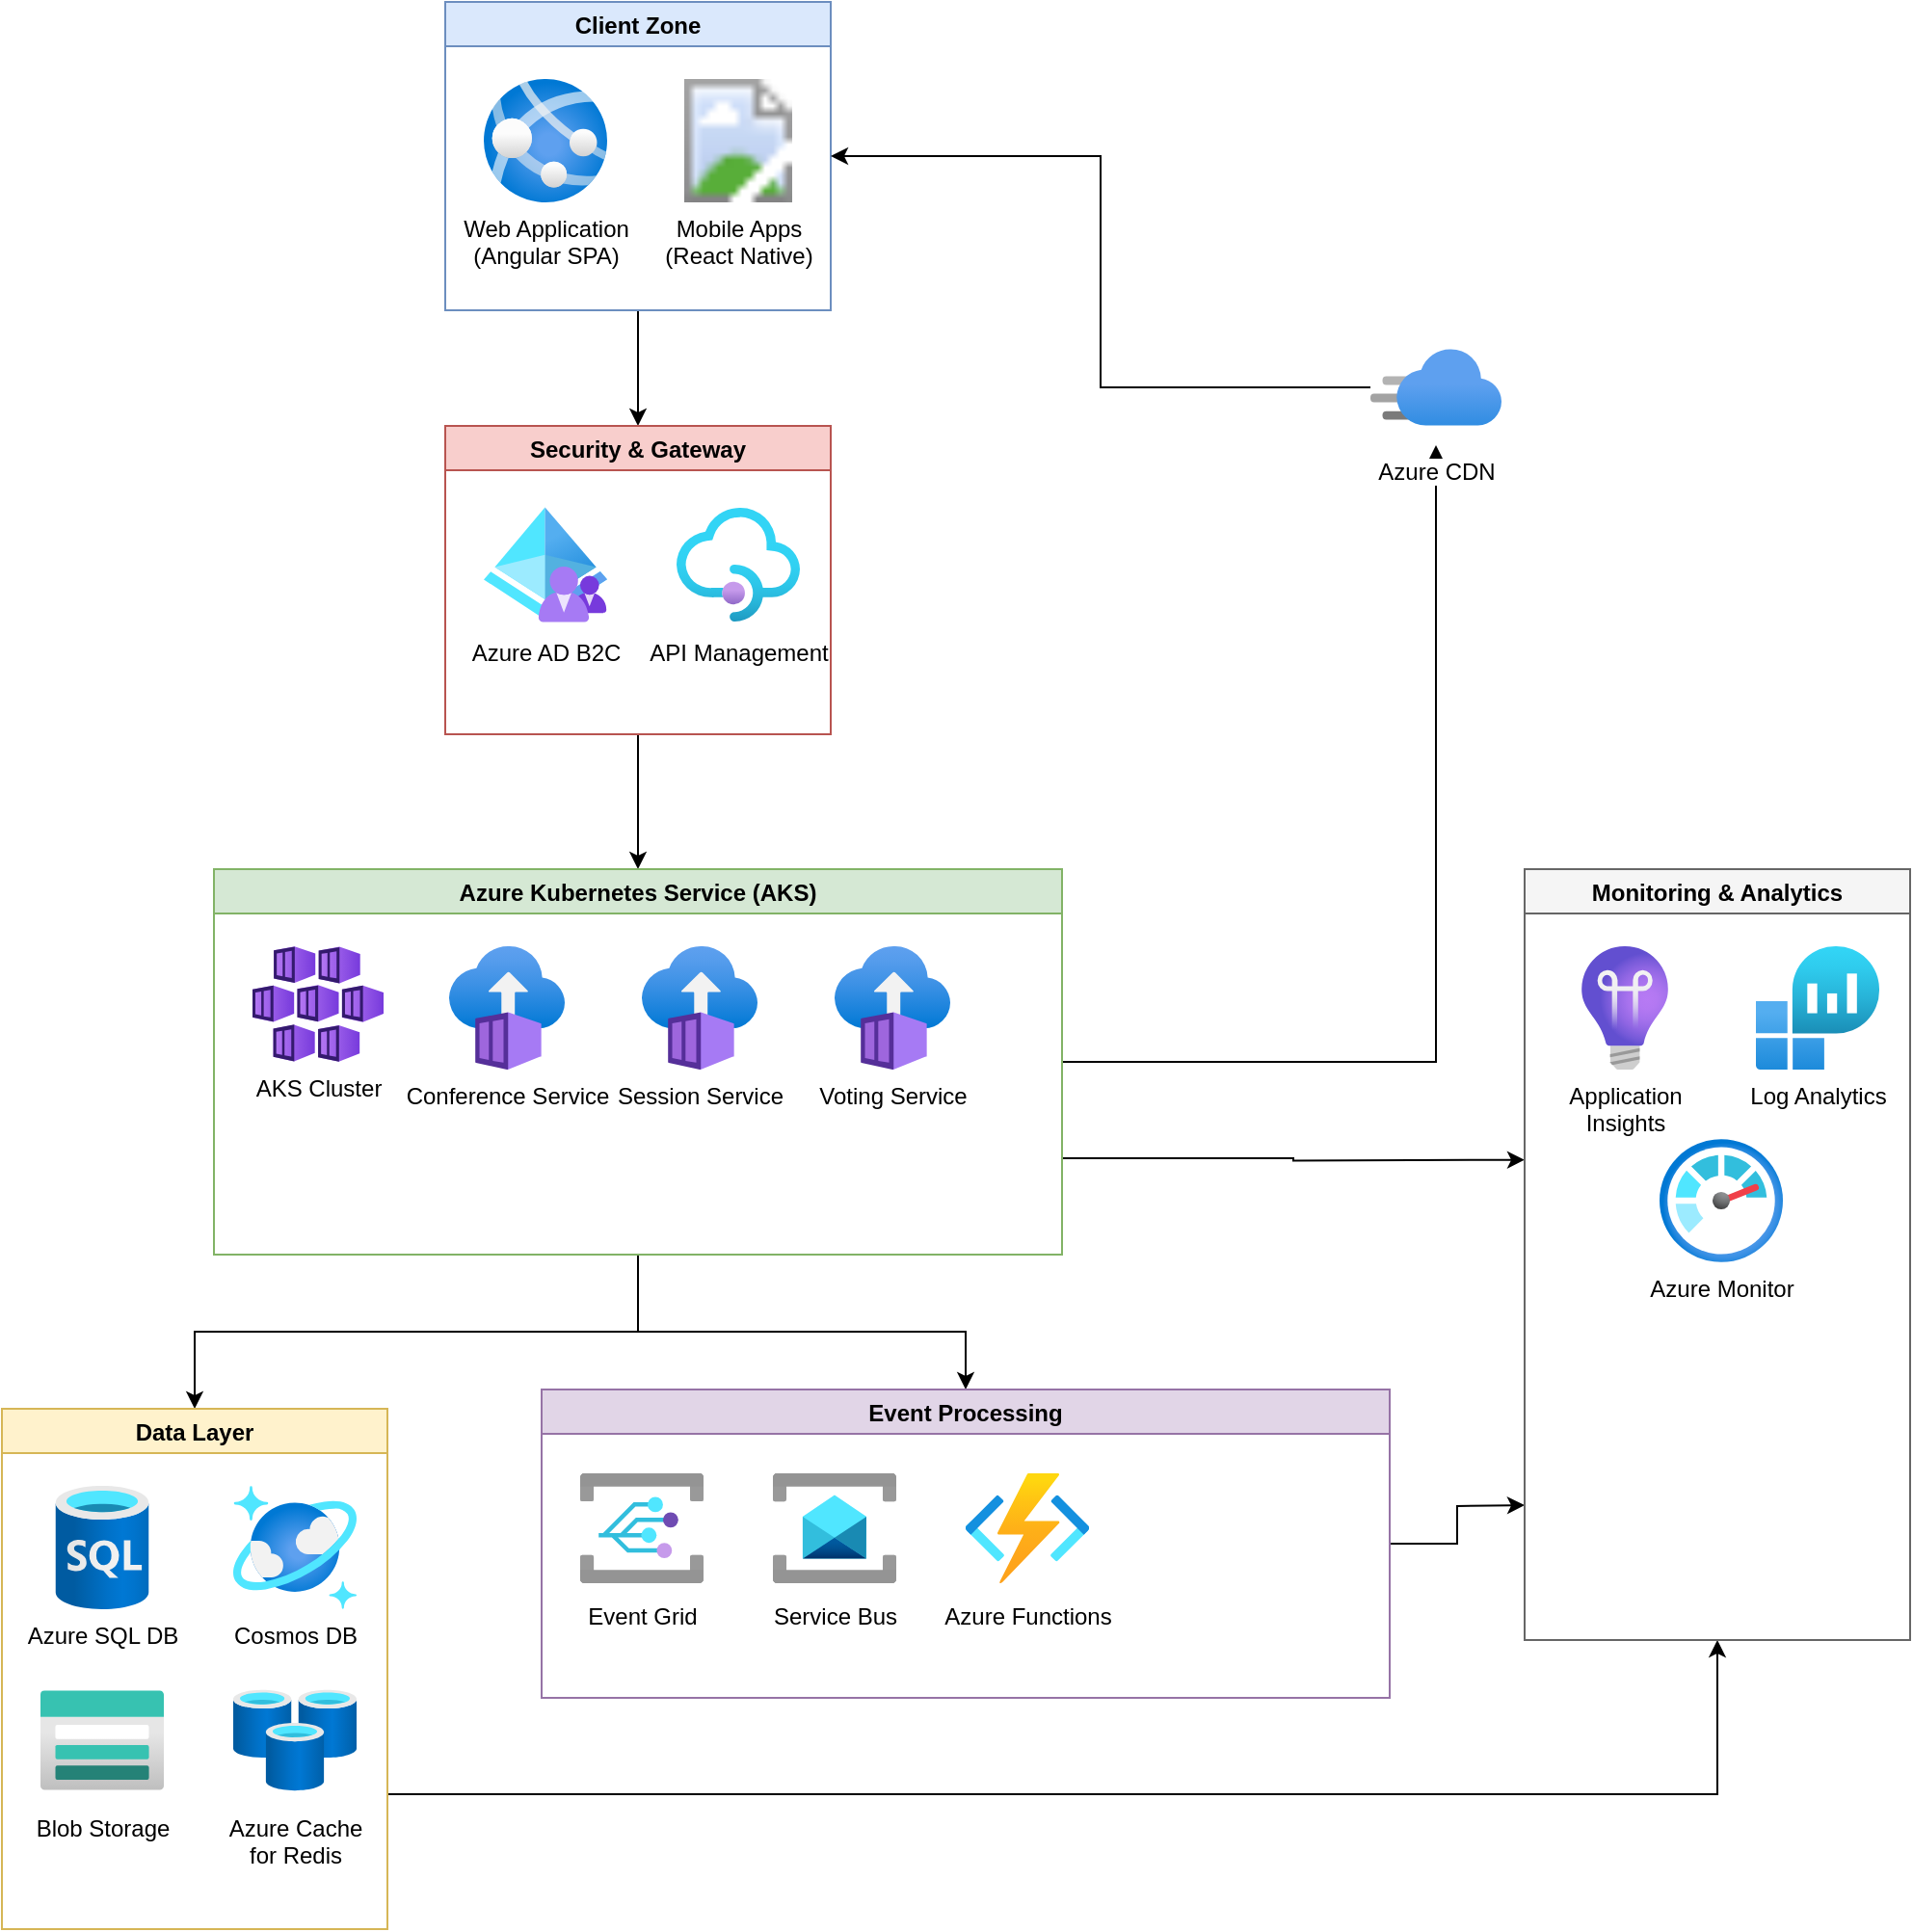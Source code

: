 <mxfile version="25.0.1">
  <diagram id="azure-architecture" name="Azure Conference System Architecture">
    <mxGraphModel dx="1793" dy="1792" grid="1" gridSize="10" guides="1" tooltips="1" connect="1" arrows="1" fold="1" page="1" pageScale="1" pageWidth="1169" pageHeight="827" math="0" shadow="0">
      <root>
        <mxCell id="0" />
        <mxCell id="1" parent="0" />
        <mxCell id="JNAILvhhKDJsEu1cFrxP-17" style="edgeStyle=orthogonalEdgeStyle;rounded=0;orthogonalLoop=1;jettySize=auto;html=1;" edge="1" parent="1" source="clients_zone" target="security_zone">
          <mxGeometry relative="1" as="geometry" />
        </mxCell>
        <mxCell id="clients_zone" value="Client Zone" style="swimlane;fillColor=#dae8fc;strokeColor=#6c8ebf;fontStyle=1" parent="1" vertex="1">
          <mxGeometry x="510" y="-170" width="200" height="160" as="geometry" />
        </mxCell>
        <mxCell id="web_app" value="Web Application&#xa;(Angular SPA)" style="aspect=fixed;html=1;points=[];align=center;image;fontSize=12;image=img/lib/azure2/app_services/App_Services.svg;" parent="clients_zone" vertex="1">
          <mxGeometry x="20" y="40" width="64" height="64" as="geometry" />
        </mxCell>
        <mxCell id="mobile_app" value="Mobile Apps&#xa;(React Native)" style="aspect=fixed;html=1;points=[];align=center;image;fontSize=12;image=img/lib/azure2/mobile/Mobile_Engagement.svg;" parent="clients_zone" vertex="1">
          <mxGeometry x="120" y="40" width="64" height="64" as="geometry" />
        </mxCell>
        <mxCell id="JNAILvhhKDJsEu1cFrxP-13" style="edgeStyle=orthogonalEdgeStyle;rounded=0;orthogonalLoop=1;jettySize=auto;html=1;" edge="1" parent="1" source="security_zone" target="aks_zone">
          <mxGeometry relative="1" as="geometry" />
        </mxCell>
        <mxCell id="security_zone" value="Security &amp; Gateway" style="swimlane;fillColor=#f8cecc;strokeColor=#b85450;fontStyle=1" parent="1" vertex="1">
          <mxGeometry x="510" y="50" width="200" height="160" as="geometry" />
        </mxCell>
        <mxCell id="aad_b2c" value="Azure AD B2C" style="aspect=fixed;html=1;points=[];align=center;image;fontSize=12;image=img/lib/azure2/identity/Azure_AD_B2C.svg;" parent="security_zone" vertex="1">
          <mxGeometry x="20" y="40" width="64" height="64" as="geometry" />
        </mxCell>
        <mxCell id="api_mgmt" value="API Management" style="aspect=fixed;html=1;points=[];align=center;image;fontSize=12;image=img/lib/azure2/app_services/API_Management_Services.svg;" parent="security_zone" vertex="1">
          <mxGeometry x="120" y="40" width="64" height="64" as="geometry" />
        </mxCell>
        <mxCell id="JNAILvhhKDJsEu1cFrxP-6" style="edgeStyle=orthogonalEdgeStyle;rounded=0;orthogonalLoop=1;jettySize=auto;html=1;" edge="1" parent="1" source="aks_zone" target="cdn">
          <mxGeometry relative="1" as="geometry" />
        </mxCell>
        <mxCell id="JNAILvhhKDJsEu1cFrxP-7" style="edgeStyle=orthogonalEdgeStyle;rounded=0;orthogonalLoop=1;jettySize=auto;html=1;exitX=1;exitY=0.75;exitDx=0;exitDy=0;" edge="1" parent="1" source="aks_zone">
          <mxGeometry relative="1" as="geometry">
            <mxPoint x="1070" y="430.818" as="targetPoint" />
          </mxGeometry>
        </mxCell>
        <mxCell id="JNAILvhhKDJsEu1cFrxP-12" style="edgeStyle=orthogonalEdgeStyle;rounded=0;orthogonalLoop=1;jettySize=auto;html=1;" edge="1" parent="1" source="aks_zone" target="event_zone">
          <mxGeometry relative="1" as="geometry">
            <Array as="points">
              <mxPoint x="610" y="520" />
              <mxPoint x="780" y="520" />
            </Array>
          </mxGeometry>
        </mxCell>
        <mxCell id="JNAILvhhKDJsEu1cFrxP-19" style="edgeStyle=orthogonalEdgeStyle;rounded=0;orthogonalLoop=1;jettySize=auto;html=1;" edge="1" parent="1" source="aks_zone" target="storage_zone">
          <mxGeometry relative="1" as="geometry" />
        </mxCell>
        <mxCell id="aks_zone" value="Azure Kubernetes Service (AKS)" style="swimlane;fillColor=#d5e8d4;strokeColor=#82b366;fontStyle=1" parent="1" vertex="1">
          <mxGeometry x="390" y="280" width="440" height="200" as="geometry" />
        </mxCell>
        <mxCell id="aks_cluster" value="AKS Cluster" style="aspect=fixed;html=1;points=[];align=center;image;fontSize=12;image=img/lib/azure2/containers/Kubernetes_Services.svg;" parent="aks_zone" vertex="1">
          <mxGeometry x="20" y="40" width="68" height="60" as="geometry" />
        </mxCell>
        <mxCell id="conference_svc" value="Conference Service" style="aspect=fixed;html=1;points=[];align=center;image;fontSize=12;image=img/lib/azure2/containers/Container_Instances.svg;" parent="aks_zone" vertex="1">
          <mxGeometry x="120" y="40" width="64" height="64" as="geometry" />
        </mxCell>
        <mxCell id="session_svc" value="Session Service" style="aspect=fixed;html=1;points=[];align=center;image;fontSize=12;image=img/lib/azure2/containers/Container_Instances.svg;" parent="aks_zone" vertex="1">
          <mxGeometry x="220" y="40" width="64" height="64" as="geometry" />
        </mxCell>
        <mxCell id="voting_svc" value="Voting Service" style="aspect=fixed;html=1;points=[];align=center;image;fontSize=12;image=img/lib/azure2/containers/Container_Instances.svg;" parent="aks_zone" vertex="1">
          <mxGeometry x="320" y="40" width="64" height="64" as="geometry" />
        </mxCell>
        <mxCell id="JNAILvhhKDJsEu1cFrxP-8" style="edgeStyle=orthogonalEdgeStyle;rounded=0;orthogonalLoop=1;jettySize=auto;html=1;" edge="1" parent="1" source="event_zone">
          <mxGeometry relative="1" as="geometry">
            <mxPoint x="1070" y="610" as="targetPoint" />
          </mxGeometry>
        </mxCell>
        <mxCell id="event_zone" value="Event Processing" style="swimlane;fillColor=#e1d5e7;strokeColor=#9673a6;fontStyle=1" parent="1" vertex="1">
          <mxGeometry x="560" y="550" width="440" height="160" as="geometry" />
        </mxCell>
        <mxCell id="event_grid" value="Event Grid" style="aspect=fixed;html=1;points=[];align=center;image;fontSize=12;image=img/lib/azure2/integration/Event_Grid_Domains.svg;" parent="event_zone" vertex="1">
          <mxGeometry x="20" y="40" width="64" height="64" as="geometry" />
        </mxCell>
        <mxCell id="service_bus" value="Service Bus" style="aspect=fixed;html=1;points=[];align=center;image;fontSize=12;image=img/lib/azure2/integration/Service_Bus.svg;" parent="event_zone" vertex="1">
          <mxGeometry x="120" y="40" width="64" height="64" as="geometry" />
        </mxCell>
        <mxCell id="functions" value="Azure Functions" style="aspect=fixed;html=1;points=[];align=center;image;fontSize=12;image=img/lib/azure2/compute/Function_Apps.svg;" parent="event_zone" vertex="1">
          <mxGeometry x="220" y="40" width="64" height="64" as="geometry" />
        </mxCell>
        <mxCell id="JNAILvhhKDJsEu1cFrxP-9" style="edgeStyle=orthogonalEdgeStyle;rounded=0;orthogonalLoop=1;jettySize=auto;html=1;entryX=0.5;entryY=1;entryDx=0;entryDy=0;" edge="1" parent="1" source="storage_zone" target="monitoring_zone">
          <mxGeometry relative="1" as="geometry">
            <Array as="points">
              <mxPoint x="1170" y="760" />
            </Array>
          </mxGeometry>
        </mxCell>
        <mxCell id="storage_zone" value="Data Layer" style="swimlane;fillColor=#fff2cc;strokeColor=#d6b656;fontStyle=1" parent="1" vertex="1">
          <mxGeometry x="280" y="560" width="200" height="270" as="geometry" />
        </mxCell>
        <mxCell id="sql_db" value="Azure SQL DB" style="aspect=fixed;html=1;points=[];align=center;image;fontSize=12;image=img/lib/azure2/databases/SQL_Database.svg;" parent="storage_zone" vertex="1">
          <mxGeometry x="20" y="40" width="64" height="64" as="geometry" />
        </mxCell>
        <mxCell id="cosmos_db" value="Cosmos DB" style="aspect=fixed;html=1;points=[];align=center;image;fontSize=12;image=img/lib/azure2/databases/Azure_Cosmos_DB.svg;" parent="storage_zone" vertex="1">
          <mxGeometry x="120" y="40" width="64" height="64" as="geometry" />
        </mxCell>
        <mxCell id="blob_storage" value="Blob Storage" style="aspect=fixed;html=1;points=[];align=center;image;fontSize=12;image=img/lib/azure2/storage/Storage_Accounts.svg;" parent="storage_zone" vertex="1">
          <mxGeometry x="20" y="140" width="64" height="64" as="geometry" />
        </mxCell>
        <mxCell id="redis" value="Azure Cache&#xa;for Redis" style="aspect=fixed;html=1;points=[];align=center;image;fontSize=12;image=img/lib/azure2/databases/Cache_Redis.svg;" parent="storage_zone" vertex="1">
          <mxGeometry x="120" y="140" width="64" height="64" as="geometry" />
        </mxCell>
        <mxCell id="monitoring_zone" value="Monitoring &amp; Analytics" style="swimlane;fillColor=#f5f5f5;strokeColor=#666666;fontStyle=1" parent="1" vertex="1">
          <mxGeometry x="1070" y="280" width="200" height="400" as="geometry" />
        </mxCell>
        <mxCell id="app_insights" value="Application&#xa;Insights" style="aspect=fixed;html=1;points=[];align=center;image;fontSize=12;image=img/lib/azure2/devops/Application_Insights.svg;" parent="monitoring_zone" vertex="1">
          <mxGeometry x="20" y="40" width="64" height="64" as="geometry" />
        </mxCell>
        <mxCell id="log_analytics" value="Log Analytics" style="aspect=fixed;html=1;points=[];align=center;image;fontSize=12;image=img/lib/azure2/analytics/Log_Analytics_Workspaces.svg;" parent="monitoring_zone" vertex="1">
          <mxGeometry x="120" y="40" width="64" height="64" as="geometry" />
        </mxCell>
        <mxCell id="azure_monitor" value="Azure Monitor" style="aspect=fixed;html=1;points=[];align=center;image;fontSize=12;image=img/lib/azure2/management_governance/Monitor.svg;" parent="monitoring_zone" vertex="1">
          <mxGeometry x="70" y="140" width="64" height="64" as="geometry" />
        </mxCell>
        <mxCell id="JNAILvhhKDJsEu1cFrxP-16" style="edgeStyle=orthogonalEdgeStyle;rounded=0;orthogonalLoop=1;jettySize=auto;html=1;entryX=1;entryY=0.5;entryDx=0;entryDy=0;" edge="1" parent="1" source="cdn" target="clients_zone">
          <mxGeometry relative="1" as="geometry" />
        </mxCell>
        <mxCell id="cdn" value="Azure CDN" style="aspect=fixed;html=1;points=[];align=center;image;fontSize=12;image=img/lib/azure2/app_services/CDN_Profiles.svg;" parent="1" vertex="1">
          <mxGeometry x="990" width="68" height="60" as="geometry" />
        </mxCell>
      </root>
    </mxGraphModel>
  </diagram>
</mxfile>
